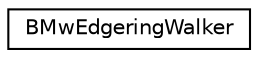 digraph G
{
  edge [fontname="Helvetica",fontsize="10",labelfontname="Helvetica",labelfontsize="10"];
  node [fontname="Helvetica",fontsize="10",shape=record];
  rankdir=LR;
  Node1 [label="BMwEdgeringWalker",height=0.2,width=0.4,color="black", fillcolor="white", style="filled",URL="$d1/d6a/structBMwEdgeringWalker.html"];
}
